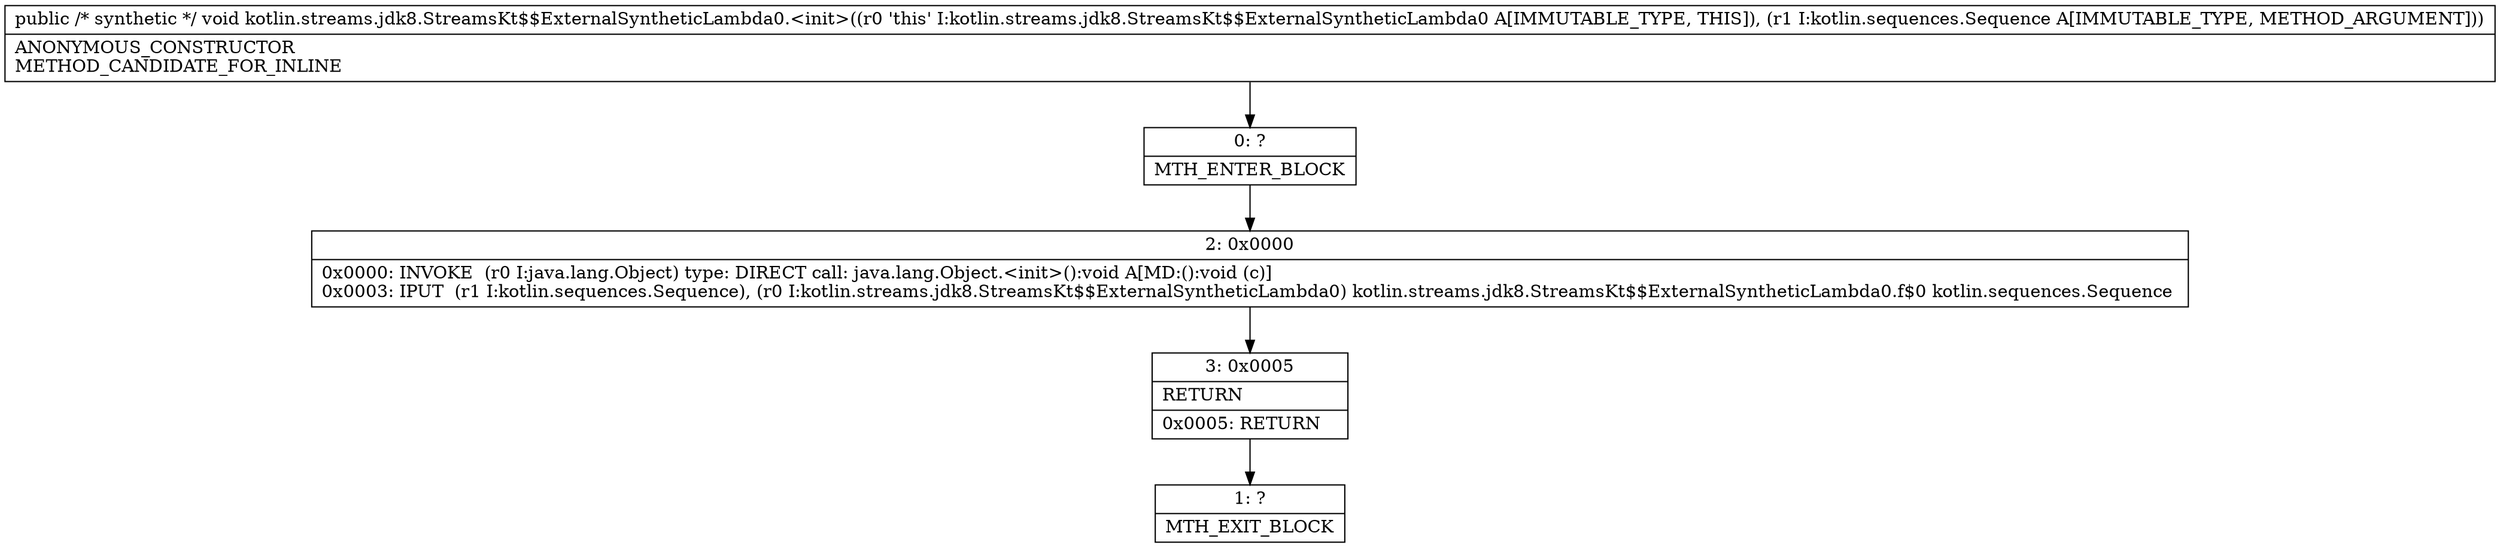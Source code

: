 digraph "CFG forkotlin.streams.jdk8.StreamsKt$$ExternalSyntheticLambda0.\<init\>(Lkotlin\/sequences\/Sequence;)V" {
Node_0 [shape=record,label="{0\:\ ?|MTH_ENTER_BLOCK\l}"];
Node_2 [shape=record,label="{2\:\ 0x0000|0x0000: INVOKE  (r0 I:java.lang.Object) type: DIRECT call: java.lang.Object.\<init\>():void A[MD:():void (c)]\l0x0003: IPUT  (r1 I:kotlin.sequences.Sequence), (r0 I:kotlin.streams.jdk8.StreamsKt$$ExternalSyntheticLambda0) kotlin.streams.jdk8.StreamsKt$$ExternalSyntheticLambda0.f$0 kotlin.sequences.Sequence \l}"];
Node_3 [shape=record,label="{3\:\ 0x0005|RETURN\l|0x0005: RETURN   \l}"];
Node_1 [shape=record,label="{1\:\ ?|MTH_EXIT_BLOCK\l}"];
MethodNode[shape=record,label="{public \/* synthetic *\/ void kotlin.streams.jdk8.StreamsKt$$ExternalSyntheticLambda0.\<init\>((r0 'this' I:kotlin.streams.jdk8.StreamsKt$$ExternalSyntheticLambda0 A[IMMUTABLE_TYPE, THIS]), (r1 I:kotlin.sequences.Sequence A[IMMUTABLE_TYPE, METHOD_ARGUMENT]))  | ANONYMOUS_CONSTRUCTOR\lMETHOD_CANDIDATE_FOR_INLINE\l}"];
MethodNode -> Node_0;Node_0 -> Node_2;
Node_2 -> Node_3;
Node_3 -> Node_1;
}

